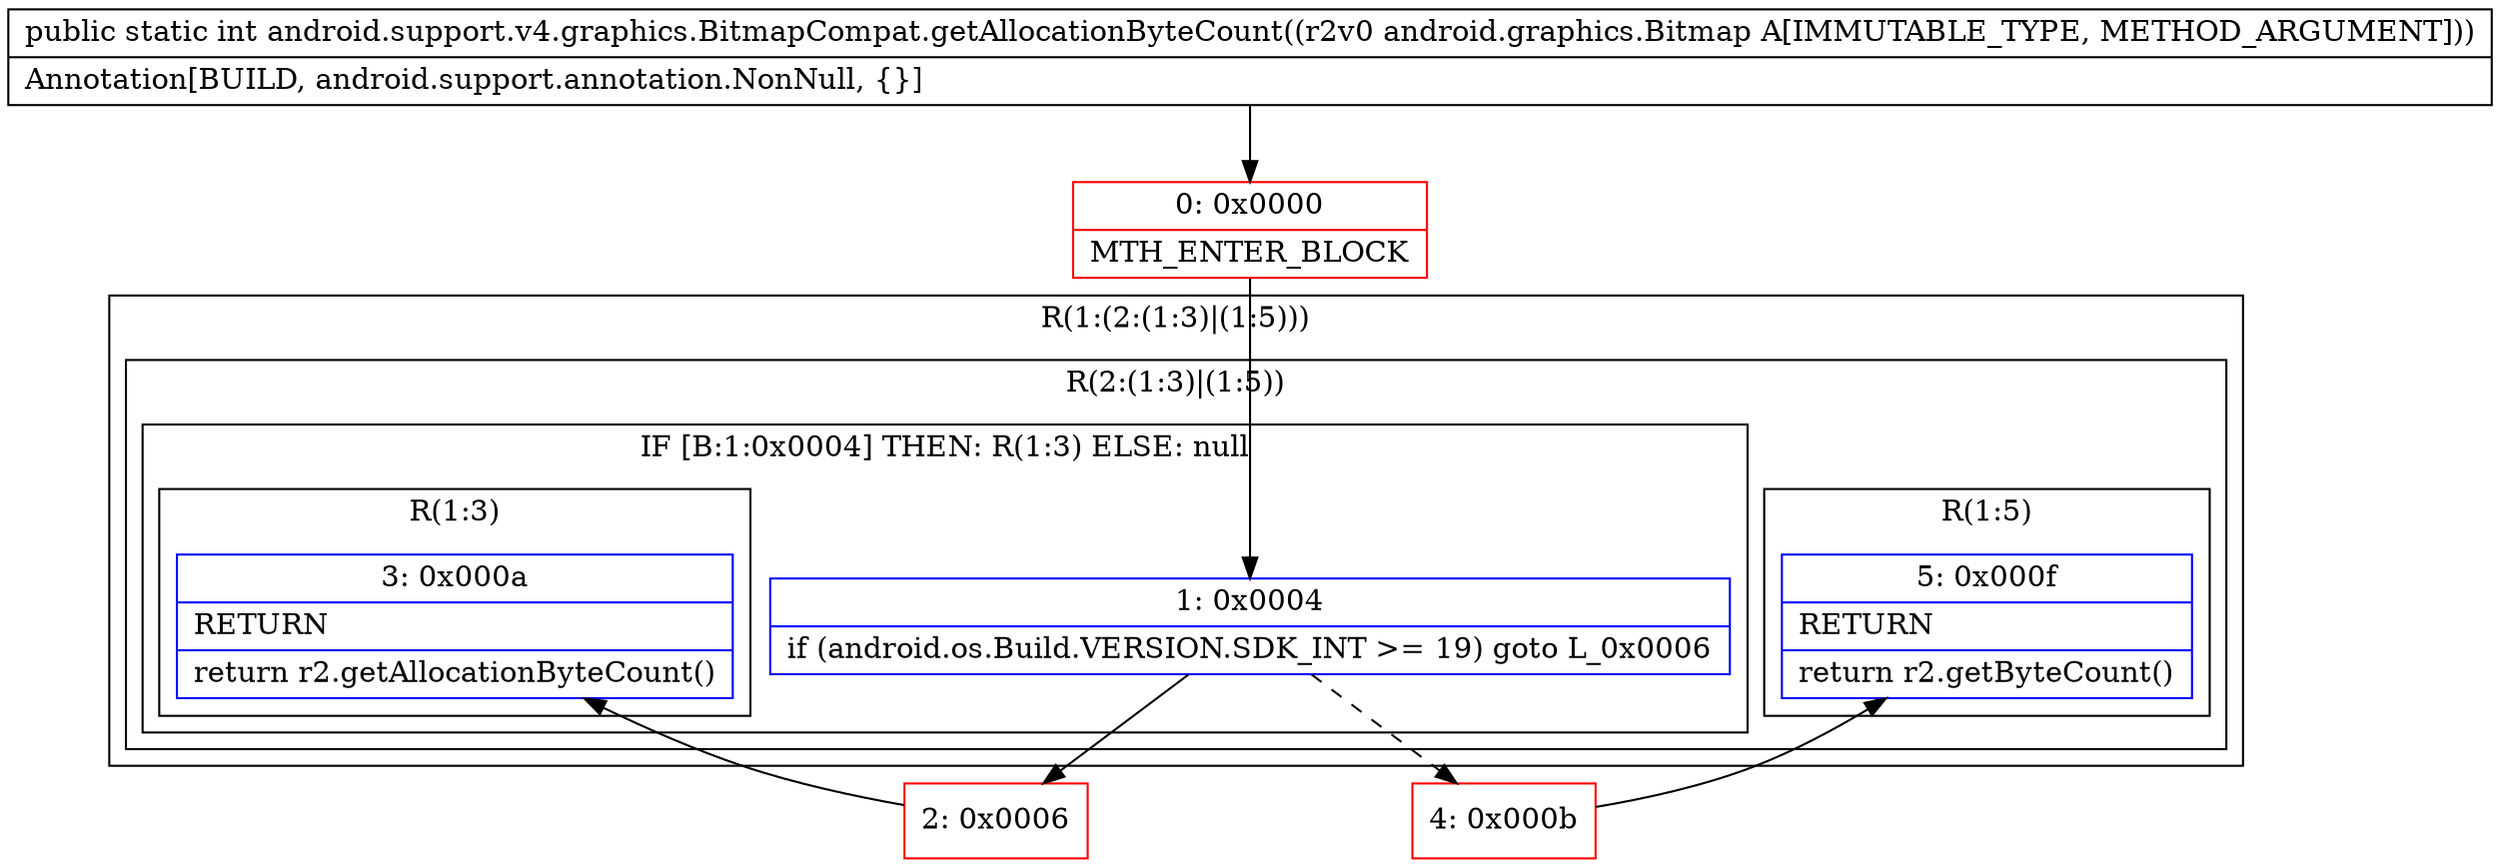 digraph "CFG forandroid.support.v4.graphics.BitmapCompat.getAllocationByteCount(Landroid\/graphics\/Bitmap;)I" {
subgraph cluster_Region_1882865895 {
label = "R(1:(2:(1:3)|(1:5)))";
node [shape=record,color=blue];
subgraph cluster_Region_1798341433 {
label = "R(2:(1:3)|(1:5))";
node [shape=record,color=blue];
subgraph cluster_IfRegion_1298297846 {
label = "IF [B:1:0x0004] THEN: R(1:3) ELSE: null";
node [shape=record,color=blue];
Node_1 [shape=record,label="{1\:\ 0x0004|if (android.os.Build.VERSION.SDK_INT \>= 19) goto L_0x0006\l}"];
subgraph cluster_Region_385109406 {
label = "R(1:3)";
node [shape=record,color=blue];
Node_3 [shape=record,label="{3\:\ 0x000a|RETURN\l|return r2.getAllocationByteCount()\l}"];
}
}
subgraph cluster_Region_879434463 {
label = "R(1:5)";
node [shape=record,color=blue];
Node_5 [shape=record,label="{5\:\ 0x000f|RETURN\l|return r2.getByteCount()\l}"];
}
}
}
Node_0 [shape=record,color=red,label="{0\:\ 0x0000|MTH_ENTER_BLOCK\l}"];
Node_2 [shape=record,color=red,label="{2\:\ 0x0006}"];
Node_4 [shape=record,color=red,label="{4\:\ 0x000b}"];
MethodNode[shape=record,label="{public static int android.support.v4.graphics.BitmapCompat.getAllocationByteCount((r2v0 android.graphics.Bitmap A[IMMUTABLE_TYPE, METHOD_ARGUMENT]))  | Annotation[BUILD, android.support.annotation.NonNull, \{\}]\l}"];
MethodNode -> Node_0;
Node_1 -> Node_2;
Node_1 -> Node_4[style=dashed];
Node_0 -> Node_1;
Node_2 -> Node_3;
Node_4 -> Node_5;
}

